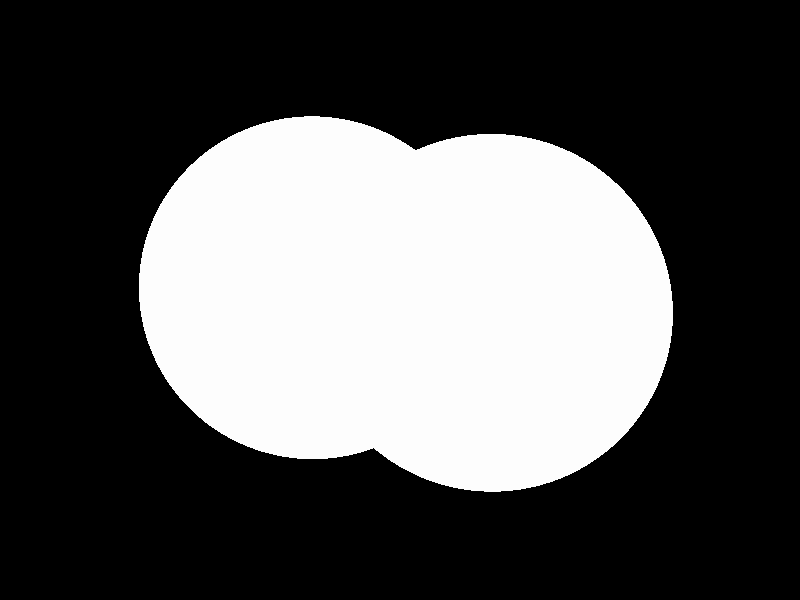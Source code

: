 #include "colors.inc"
#include "textures.inc"

camera {
location <1,5,-5> look_at <0.0, 0.0, 0.0>
}

light_source {
<-10, 10, -10> color Blue
}

light_source {
<0, 0.5,-3> color Orange
}


//sphere {<1, 0, 0>, 2 
//	texture {Glass3}
//}
//
//sphere {<-1, 0, 0>, 2 
//	texture {Glass3}
//}


//Ejemplos  CSG. Probar union, difference, intersection y merge
union{
	sphere {<1, 0, 0>, 2 
	}	
	sphere {<-1, 0, 0>, 2 
	}
	texture {Glass3}
	//rotate <0,45,0>
}
